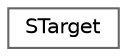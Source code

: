 digraph "クラス階層図"
{
 // LATEX_PDF_SIZE
  bgcolor="transparent";
  edge [fontname=Helvetica,fontsize=10,labelfontname=Helvetica,labelfontsize=10];
  node [fontname=Helvetica,fontsize=10,shape=box,height=0.2,width=0.4];
  rankdir="LR";
  Node0 [id="Node000000",label="STarget",height=0.2,width=0.4,color="grey40", fillcolor="white", style="filled",URL="$struct_s_target.html",tooltip="探索において目標となる座標や角度，評価する値についてまとめた構造体"];
}
